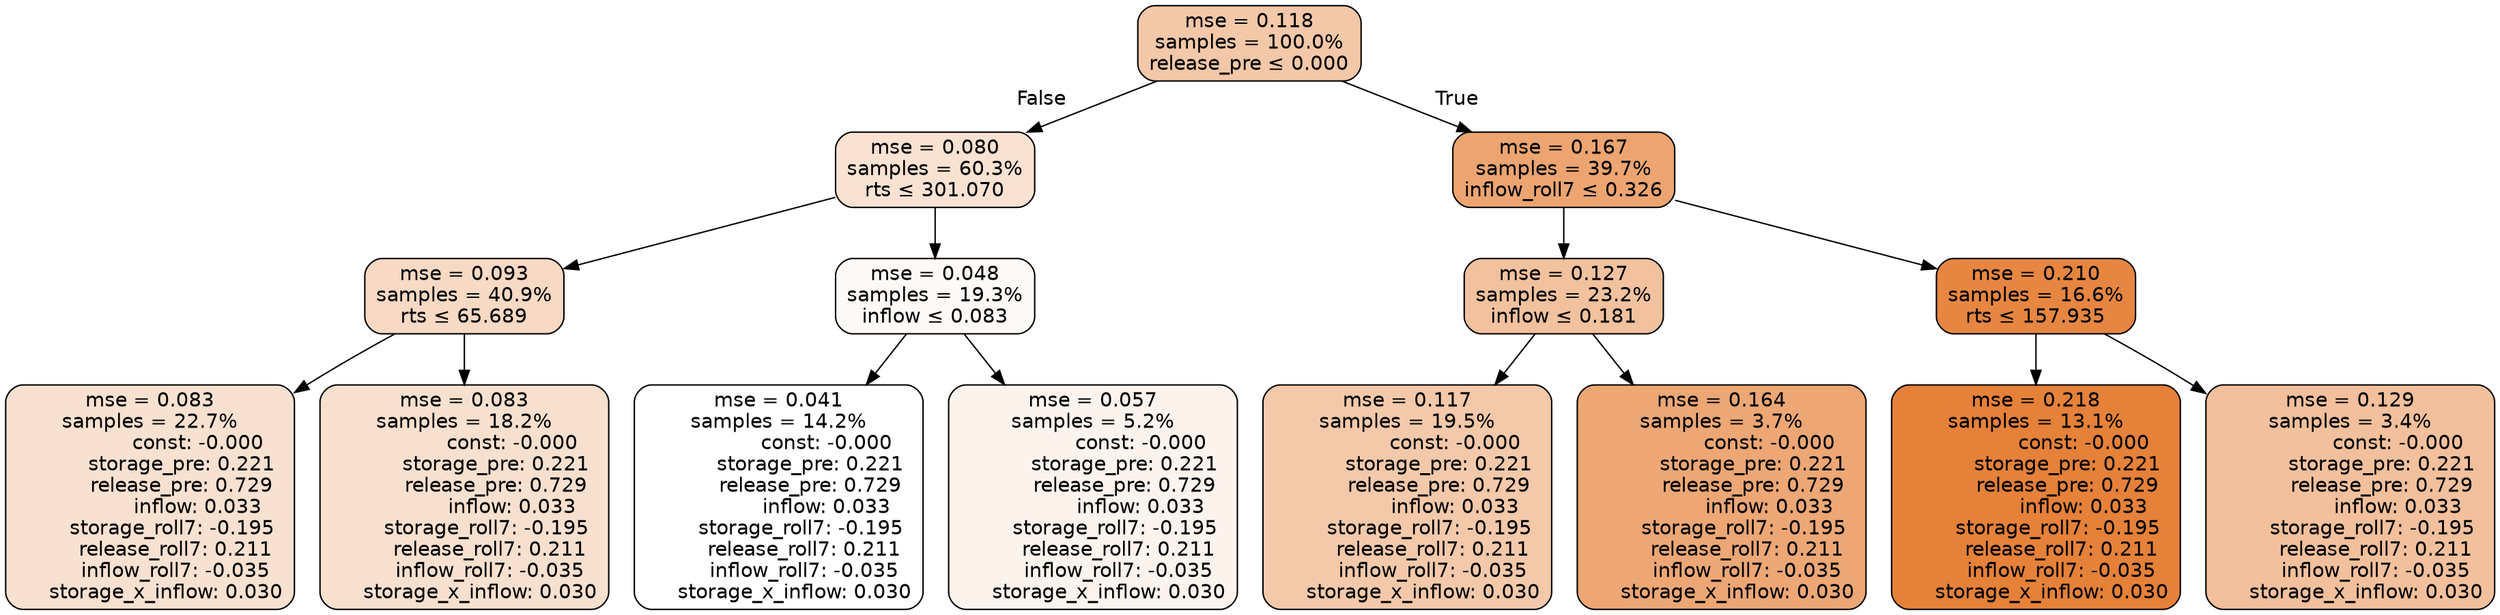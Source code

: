 digraph tree {
node [shape=rectangle, style="filled, rounded", color="black", fontname=helvetica] ;
edge [fontname=helvetica] ;
	"0" [label="mse = 0.118
samples = 100.0%
release_pre &le; 0.000", fillcolor="#f3c8a8"]
	"1" [label="mse = 0.080
samples = 60.3%
rts &le; 301.070", fillcolor="#f9e2d2"]
	"2" [label="mse = 0.093
samples = 40.9%
rts &le; 65.689", fillcolor="#f7d9c4"]
	"3" [label="mse = 0.083
samples = 22.7%
               const: -0.000
          storage_pre: 0.221
          release_pre: 0.729
               inflow: 0.033
       storage_roll7: -0.195
        release_roll7: 0.211
        inflow_roll7: -0.035
     storage_x_inflow: 0.030", fillcolor="#f8e1d0"]
	"4" [label="mse = 0.083
samples = 18.2%
               const: -0.000
          storage_pre: 0.221
          release_pre: 0.729
               inflow: 0.033
       storage_roll7: -0.195
        release_roll7: 0.211
        inflow_roll7: -0.035
     storage_x_inflow: 0.030", fillcolor="#f8e0cf"]
	"5" [label="mse = 0.048
samples = 19.3%
inflow &le; 0.083", fillcolor="#fdf9f6"]
	"6" [label="mse = 0.041
samples = 14.2%
               const: -0.000
          storage_pre: 0.221
          release_pre: 0.729
               inflow: 0.033
       storage_roll7: -0.195
        release_roll7: 0.211
        inflow_roll7: -0.035
     storage_x_inflow: 0.030", fillcolor="#ffffff"]
	"7" [label="mse = 0.057
samples = 5.2%
               const: -0.000
          storage_pre: 0.221
          release_pre: 0.729
               inflow: 0.033
       storage_roll7: -0.195
        release_roll7: 0.211
        inflow_roll7: -0.035
     storage_x_inflow: 0.030", fillcolor="#fcf3ed"]
	"8" [label="mse = 0.167
samples = 39.7%
inflow_roll7 &le; 0.326", fillcolor="#eca571"]
	"9" [label="mse = 0.127
samples = 23.2%
inflow &le; 0.181", fillcolor="#f2c19e"]
	"10" [label="mse = 0.117
samples = 19.5%
               const: -0.000
          storage_pre: 0.221
          release_pre: 0.729
               inflow: 0.033
       storage_roll7: -0.195
        release_roll7: 0.211
        inflow_roll7: -0.035
     storage_x_inflow: 0.030", fillcolor="#f3c9aa"]
	"11" [label="mse = 0.164
samples = 3.7%
               const: -0.000
          storage_pre: 0.221
          release_pre: 0.729
               inflow: 0.033
       storage_roll7: -0.195
        release_roll7: 0.211
        inflow_roll7: -0.035
     storage_x_inflow: 0.030", fillcolor="#eca775"]
	"12" [label="mse = 0.210
samples = 16.6%
rts &le; 157.935", fillcolor="#e68641"]
	"13" [label="mse = 0.218
samples = 13.1%
               const: -0.000
          storage_pre: 0.221
          release_pre: 0.729
               inflow: 0.033
       storage_roll7: -0.195
        release_roll7: 0.211
        inflow_roll7: -0.035
     storage_x_inflow: 0.030", fillcolor="#e58139"]
	"14" [label="mse = 0.129
samples = 3.4%
               const: -0.000
          storage_pre: 0.221
          release_pre: 0.729
               inflow: 0.033
       storage_roll7: -0.195
        release_roll7: 0.211
        inflow_roll7: -0.035
     storage_x_inflow: 0.030", fillcolor="#f2c09c"]

	"0" -> "1" [labeldistance=2.5, labelangle=45, headlabel="False"]
	"1" -> "2"
	"2" -> "3"
	"2" -> "4"
	"1" -> "5"
	"5" -> "6"
	"5" -> "7"
	"0" -> "8" [labeldistance=2.5, labelangle=-45, headlabel="True"]
	"8" -> "9"
	"9" -> "10"
	"9" -> "11"
	"8" -> "12"
	"12" -> "13"
	"12" -> "14"
}